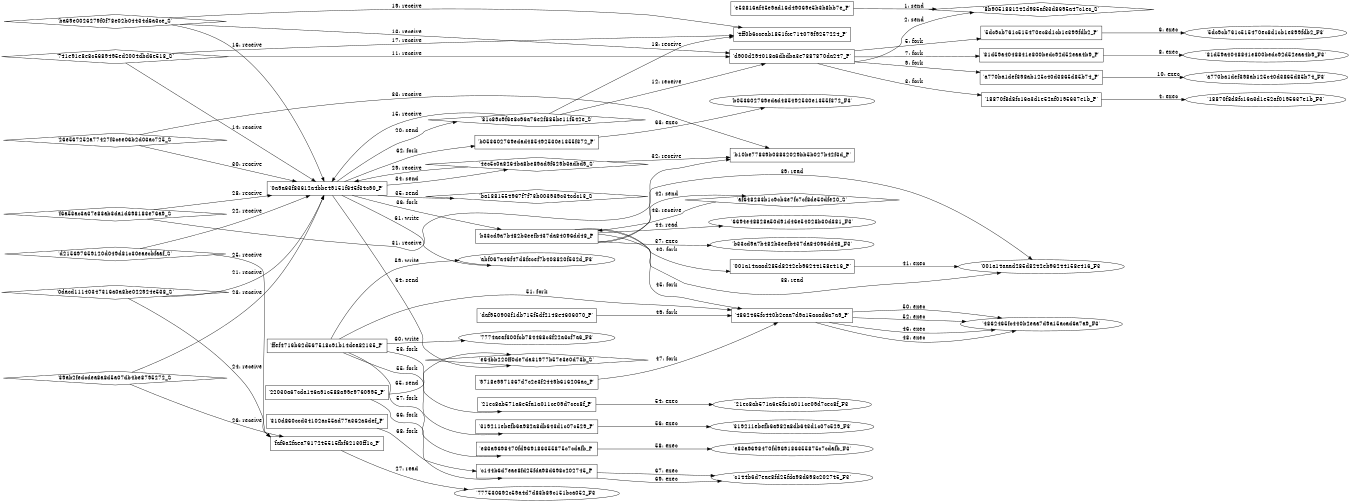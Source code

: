 digraph "D:\Learning\Paper\apt\基于CTI的攻击预警\Dataset\攻击图\ASGfromALLCTI\Back from vacation Analyzing Emotet’s activity in 2020.dot" {
rankdir="LR"
size="9"
fixedsize="false"
splines="true"
nodesep=0.3
ranksep=0
fontsize=10
overlap="scalexy"
engine= "neato"
	"'8b9051881242d985af33d8695a47c1ec_S'" [node_type=Socket shape=diamond]
	"'e58816af45e9ad16d49069e5b3b8bb7e_P'" [node_type=Process shape=box]
	"'e58816af45e9ad16d49069e5b3b8bb7e_P'" -> "'8b9051881242d985af33d8695a47c1ec_S'" [label="1: send"]
	"'8b9051881242d985af33d8695a47c1ec_S'" [node_type=Socket shape=diamond]
	"'d900d294018a6dbdba3e7887870da247_P'" [node_type=Process shape=box]
	"'d900d294018a6dbdba3e7887870da247_P'" -> "'8b9051881242d985af33d8695a47c1ec_S'" [label="2: send"]
	"'d900d294018a6dbdba3e7887870da247_P'" [node_type=Process shape=box]
	"'18870f8d8fc16a3d1e52af0195637e1b_P'" [node_type=Process shape=box]
	"'d900d294018a6dbdba3e7887870da247_P'" -> "'18870f8d8fc16a3d1e52af0195637e1b_P'" [label="3: fork"]
	"'18870f8d8fc16a3d1e52af0195637e1b_P'" [node_type=Process shape=box]
	"'18870f8d8fc16a3d1e52af0195637e1b_F3'" [node_type=File shape=ellipse]
	"'18870f8d8fc16a3d1e52af0195637e1b_P'" -> "'18870f8d8fc16a3d1e52af0195637e1b_F3'" [label="4: exec"]
	"'d900d294018a6dbdba3e7887870da247_P'" [node_type=Process shape=box]
	"'5dc9cb761c515470ec8d1cb1e399fdb2_P'" [node_type=Process shape=box]
	"'d900d294018a6dbdba3e7887870da247_P'" -> "'5dc9cb761c515470ec8d1cb1e399fdb2_P'" [label="5: fork"]
	"'5dc9cb761c515470ec8d1cb1e399fdb2_P'" [node_type=Process shape=box]
	"'5dc9cb761c515470ec8d1cb1e399fdb2_F3'" [node_type=File shape=ellipse]
	"'5dc9cb761c515470ec8d1cb1e399fdb2_P'" -> "'5dc9cb761c515470ec8d1cb1e399fdb2_F3'" [label="6: exec"]
	"'d900d294018a6dbdba3e7887870da247_P'" [node_type=Process shape=box]
	"'81d59a4048841e800bedc92d52eaa4b9_P'" [node_type=Process shape=box]
	"'d900d294018a6dbdba3e7887870da247_P'" -> "'81d59a4048841e800bedc92d52eaa4b9_P'" [label="7: fork"]
	"'81d59a4048841e800bedc92d52eaa4b9_P'" [node_type=Process shape=box]
	"'81d59a4048841e800bedc92d52eaa4b9_F3'" [node_type=File shape=ellipse]
	"'81d59a4048841e800bedc92d52eaa4b9_P'" -> "'81d59a4048841e800bedc92d52eaa4b9_F3'" [label="8: exec"]
	"'d900d294018a6dbdba3e7887870da247_P'" [node_type=Process shape=box]
	"'a770ba1def398ab125c40d3865d85b74_P'" [node_type=Process shape=box]
	"'d900d294018a6dbdba3e7887870da247_P'" -> "'a770ba1def398ab125c40d3865d85b74_P'" [label="9: fork"]
	"'a770ba1def398ab125c40d3865d85b74_P'" [node_type=Process shape=box]
	"'a770ba1def398ab125c40d3865d85b74_F3'" [node_type=File shape=ellipse]
	"'a770ba1def398ab125c40d3865d85b74_P'" -> "'a770ba1def398ab125c40d3865d85b74_F3'" [label="10: exec"]
	"'d900d294018a6dbdba3e7887870da247_P'" [node_type=Process shape=box]
	"'741e91e8e8c5689495ed2004dbd6e518_S'" [node_type=Socket shape=diamond]
	"'741e91e8e8c5689495ed2004dbd6e518_S'" -> "'d900d294018a6dbdba3e7887870da247_P'" [label="11: receive"]
	"'d900d294018a6dbdba3e7887870da247_P'" [node_type=Process shape=box]
	"'81c89c9f6e8c96a76e2f885be11f542e_S'" [node_type=Socket shape=diamond]
	"'81c89c9f6e8c96a76e2f885be11f542e_S'" -> "'d900d294018a6dbdba3e7887870da247_P'" [label="12: receive"]
	"'d900d294018a6dbdba3e7887870da247_P'" [node_type=Process shape=box]
	"'ba69e0026279f0f78e02b04434d6a3ce_S'" [node_type=Socket shape=diamond]
	"'ba69e0026279f0f78e02b04434d6a3ce_S'" -> "'d900d294018a6dbdba3e7887870da247_P'" [label="13: receive"]
	"'0a9a63f83612a4bbe49151f645f34c90_P'" [node_type=Process shape=box]
	"'741e91e8e8c5689495ed2004dbd6e518_S'" [node_type=Socket shape=diamond]
	"'741e91e8e8c5689495ed2004dbd6e518_S'" -> "'0a9a63f83612a4bbe49151f645f34c90_P'" [label="14: receive"]
	"'0a9a63f83612a4bbe49151f645f34c90_P'" [node_type=Process shape=box]
	"'81c89c9f6e8c96a76e2f885be11f542e_S'" [node_type=Socket shape=diamond]
	"'81c89c9f6e8c96a76e2f885be11f542e_S'" -> "'0a9a63f83612a4bbe49151f645f34c90_P'" [label="15: receive"]
	"'0a9a63f83612a4bbe49151f645f34c90_P'" [node_type=Process shape=box]
	"'ba69e0026279f0f78e02b04434d6a3ce_S'" [node_type=Socket shape=diamond]
	"'ba69e0026279f0f78e02b04434d6a3ce_S'" -> "'0a9a63f83612a4bbe49151f645f34c90_P'" [label="16: receive"]
	"'4ff0b6cceab1851fce714079f9257224_P'" [node_type=Process shape=box]
	"'741e91e8e8c5689495ed2004dbd6e518_S'" [node_type=Socket shape=diamond]
	"'741e91e8e8c5689495ed2004dbd6e518_S'" -> "'4ff0b6cceab1851fce714079f9257224_P'" [label="17: receive"]
	"'4ff0b6cceab1851fce714079f9257224_P'" [node_type=Process shape=box]
	"'81c89c9f6e8c96a76e2f885be11f542e_S'" [node_type=Socket shape=diamond]
	"'81c89c9f6e8c96a76e2f885be11f542e_S'" -> "'4ff0b6cceab1851fce714079f9257224_P'" [label="18: receive"]
	"'4ff0b6cceab1851fce714079f9257224_P'" [node_type=Process shape=box]
	"'ba69e0026279f0f78e02b04434d6a3ce_S'" [node_type=Socket shape=diamond]
	"'ba69e0026279f0f78e02b04434d6a3ce_S'" -> "'4ff0b6cceab1851fce714079f9257224_P'" [label="19: receive"]
	"'81c89c9f6e8c96a76e2f885be11f542e_S'" [node_type=Socket shape=diamond]
	"'0a9a63f83612a4bbe49151f645f34c90_P'" [node_type=Process shape=box]
	"'0a9a63f83612a4bbe49151f645f34c90_P'" -> "'81c89c9f6e8c96a76e2f885be11f542e_S'" [label="20: send"]
	"'0a9a63f83612a4bbe49151f645f34c90_P'" [node_type=Process shape=box]
	"'0dacd11140347316a0a8be022924e538_S'" [node_type=Socket shape=diamond]
	"'0dacd11140347316a0a8be022924e538_S'" -> "'0a9a63f83612a4bbe49151f645f34c90_P'" [label="21: receive"]
	"'0a9a63f83612a4bbe49151f645f34c90_P'" [node_type=Process shape=box]
	"'d215697659120d049d81c30eaecbfaaf_S'" [node_type=Socket shape=diamond]
	"'d215697659120d049d81c30eaecbfaaf_S'" -> "'0a9a63f83612a4bbe49151f645f34c90_P'" [label="22: receive"]
	"'0a9a63f83612a4bbe49151f645f34c90_P'" [node_type=Process shape=box]
	"'39ab2fedcdea8a8d5a07db4be8795272_S'" [node_type=Socket shape=diamond]
	"'39ab2fedcdea8a8d5a07db4be8795272_S'" -> "'0a9a63f83612a4bbe49151f645f34c90_P'" [label="23: receive"]
	"'faf6a2faea7617245515fbf62130ff1c_P'" [node_type=Process shape=box]
	"'0dacd11140347316a0a8be022924e538_S'" [node_type=Socket shape=diamond]
	"'0dacd11140347316a0a8be022924e538_S'" -> "'faf6a2faea7617245515fbf62130ff1c_P'" [label="24: receive"]
	"'faf6a2faea7617245515fbf62130ff1c_P'" [node_type=Process shape=box]
	"'d215697659120d049d81c30eaecbfaaf_S'" [node_type=Socket shape=diamond]
	"'d215697659120d049d81c30eaecbfaaf_S'" -> "'faf6a2faea7617245515fbf62130ff1c_P'" [label="25: receive"]
	"'faf6a2faea7617245515fbf62130ff1c_P'" [node_type=Process shape=box]
	"'39ab2fedcdea8a8d5a07db4be8795272_S'" [node_type=Socket shape=diamond]
	"'39ab2fedcdea8a8d5a07db4be8795272_S'" -> "'faf6a2faea7617245515fbf62130ff1c_P'" [label="26: receive"]
	"'777530692c59a4d7d83b89c151bca052_F3'" [node_type=file shape=ellipse]
	"'faf6a2faea7617245515fbf62130ff1c_P'" [node_type=Process shape=box]
	"'faf6a2faea7617245515fbf62130ff1c_P'" -> "'777530692c59a4d7d83b89c151bca052_F3'" [label="27: read"]
	"'0a9a63f83612a4bbe49151f645f34c90_P'" [node_type=Process shape=box]
	"'f6a53ac3a37e83ab3da1d698183e76a9_S'" [node_type=Socket shape=diamond]
	"'f6a53ac3a37e83ab3da1d698183e76a9_S'" -> "'0a9a63f83612a4bbe49151f645f34c90_P'" [label="28: receive"]
	"'0a9a63f83612a4bbe49151f645f34c90_P'" [node_type=Process shape=box]
	"'4ec5c0a8264ba8be89ad9f629b3adbd9_S'" [node_type=Socket shape=diamond]
	"'4ec5c0a8264ba8be89ad9f629b3adbd9_S'" -> "'0a9a63f83612a4bbe49151f645f34c90_P'" [label="29: receive"]
	"'0a9a63f83612a4bbe49151f645f34c90_P'" [node_type=Process shape=box]
	"'26e567252a77427f3cee06b2d03ac725_S'" [node_type=Socket shape=diamond]
	"'26e567252a77427f3cee06b2d03ac725_S'" -> "'0a9a63f83612a4bbe49151f645f34c90_P'" [label="30: receive"]
	"'b10be77839b08832029bb5b027b42f3d_P'" [node_type=Process shape=box]
	"'f6a53ac3a37e83ab3da1d698183e76a9_S'" [node_type=Socket shape=diamond]
	"'f6a53ac3a37e83ab3da1d698183e76a9_S'" -> "'b10be77839b08832029bb5b027b42f3d_P'" [label="31: receive"]
	"'b10be77839b08832029bb5b027b42f3d_P'" [node_type=Process shape=box]
	"'4ec5c0a8264ba8be89ad9f629b3adbd9_S'" [node_type=Socket shape=diamond]
	"'4ec5c0a8264ba8be89ad9f629b3adbd9_S'" -> "'b10be77839b08832029bb5b027b42f3d_P'" [label="32: receive"]
	"'b10be77839b08832029bb5b027b42f3d_P'" [node_type=Process shape=box]
	"'26e567252a77427f3cee06b2d03ac725_S'" [node_type=Socket shape=diamond]
	"'26e567252a77427f3cee06b2d03ac725_S'" -> "'b10be77839b08832029bb5b027b42f3d_P'" [label="33: receive"]
	"'4ec5c0a8264ba8be89ad9f629b3adbd9_S'" [node_type=Socket shape=diamond]
	"'0a9a63f83612a4bbe49151f645f34c90_P'" [node_type=Process shape=box]
	"'0a9a63f83612a4bbe49151f645f34c90_P'" -> "'4ec5c0a8264ba8be89ad9f629b3adbd9_S'" [label="34: send"]
	"'ba1881554967f7f73b003939c34cdc13_S'" [node_type=Socket shape=diamond]
	"'0a9a63f83612a4bbe49151f645f34c90_P'" [node_type=Process shape=box]
	"'0a9a63f83612a4bbe49151f645f34c90_P'" -> "'ba1881554967f7f73b003939c34cdc13_S'" [label="35: send"]
	"'0a9a63f83612a4bbe49151f645f34c90_P'" [node_type=Process shape=box]
	"'b33cd9a7b482b3eefb437da84096dd48_P'" [node_type=Process shape=box]
	"'0a9a63f83612a4bbe49151f645f34c90_P'" -> "'b33cd9a7b482b3eefb437da84096dd48_P'" [label="36: fork"]
	"'b33cd9a7b482b3eefb437da84096dd48_P'" [node_type=Process shape=box]
	"'b33cd9a7b482b3eefb437da84096dd48_F3'" [node_type=File shape=ellipse]
	"'b33cd9a7b482b3eefb437da84096dd48_P'" -> "'b33cd9a7b482b3eefb437da84096dd48_F3'" [label="37: exec"]
	"'001a14aaad285d8242eb96244158e416_F3'" [node_type=file shape=ellipse]
	"'b33cd9a7b482b3eefb437da84096dd48_P'" [node_type=Process shape=box]
	"'b33cd9a7b482b3eefb437da84096dd48_P'" -> "'001a14aaad285d8242eb96244158e416_F3'" [label="38: read"]
	"'001a14aaad285d8242eb96244158e416_F3'" [node_type=file shape=ellipse]
	"'b33cd9a7b482b3eefb437da84096dd48_P'" [node_type=Process shape=box]
	"'b33cd9a7b482b3eefb437da84096dd48_P'" -> "'001a14aaad285d8242eb96244158e416_F3'" [label="39: read"]
	"'b33cd9a7b482b3eefb437da84096dd48_P'" [node_type=Process shape=box]
	"'001a14aaad285d8242eb96244158e416_P'" [node_type=Process shape=box]
	"'b33cd9a7b482b3eefb437da84096dd48_P'" -> "'001a14aaad285d8242eb96244158e416_P'" [label="40: fork"]
	"'001a14aaad285d8242eb96244158e416_P'" [node_type=Process shape=box]
	"'001a14aaad285d8242eb96244158e416_F3'" [node_type=File shape=ellipse]
	"'001a14aaad285d8242eb96244158e416_P'" -> "'001a14aaad285d8242eb96244158e416_F3'" [label="41: exec"]
	"'af648283b1c9cb3e7fc7cf8de50dfe20_S'" [node_type=Socket shape=diamond]
	"'b33cd9a7b482b3eefb437da84096dd48_P'" [node_type=Process shape=box]
	"'b33cd9a7b482b3eefb437da84096dd48_P'" -> "'af648283b1c9cb3e7fc7cf8de50dfe20_S'" [label="42: send"]
	"'af648283b1c9cb3e7fc7cf8de50dfe20_S'" -> "'b33cd9a7b482b3eefb437da84096dd48_P'" [label="43: receive"]
	"'6694e48828a50d91d46e54028b30d381_F3'" [node_type=file shape=ellipse]
	"'b33cd9a7b482b3eefb437da84096dd48_P'" [node_type=Process shape=box]
	"'b33cd9a7b482b3eefb437da84096dd48_P'" -> "'6694e48828a50d91d46e54028b30d381_F3'" [label="44: read"]
	"'b33cd9a7b482b3eefb437da84096dd48_P'" [node_type=Process shape=box]
	"'4862465fc440b2eaa7d9a15acad6a7a9_P'" [node_type=Process shape=box]
	"'b33cd9a7b482b3eefb437da84096dd48_P'" -> "'4862465fc440b2eaa7d9a15acad6a7a9_P'" [label="45: fork"]
	"'4862465fc440b2eaa7d9a15acad6a7a9_P'" [node_type=Process shape=box]
	"'4862465fc440b2eaa7d9a15acad6a7a9_F3'" [node_type=File shape=ellipse]
	"'4862465fc440b2eaa7d9a15acad6a7a9_P'" -> "'4862465fc440b2eaa7d9a15acad6a7a9_F3'" [label="46: exec"]
	"'9718e9971367d7c2e3f2449b616206ac_P'" [node_type=Process shape=box]
	"'4862465fc440b2eaa7d9a15acad6a7a9_P'" [node_type=Process shape=box]
	"'9718e9971367d7c2e3f2449b616206ac_P'" -> "'4862465fc440b2eaa7d9a15acad6a7a9_P'" [label="47: fork"]
	"'4862465fc440b2eaa7d9a15acad6a7a9_P'" [node_type=Process shape=box]
	"'4862465fc440b2eaa7d9a15acad6a7a9_F3'" [node_type=File shape=ellipse]
	"'4862465fc440b2eaa7d9a15acad6a7a9_P'" -> "'4862465fc440b2eaa7d9a15acad6a7a9_F3'" [label="48: exec"]
	"'daf950903f1db715f5df2148e4606070_P'" [node_type=Process shape=box]
	"'4862465fc440b2eaa7d9a15acad6a7a9_P'" [node_type=Process shape=box]
	"'daf950903f1db715f5df2148e4606070_P'" -> "'4862465fc440b2eaa7d9a15acad6a7a9_P'" [label="49: fork"]
	"'4862465fc440b2eaa7d9a15acad6a7a9_P'" [node_type=Process shape=box]
	"'4862465fc440b2eaa7d9a15acad6a7a9_F3'" [node_type=File shape=ellipse]
	"'4862465fc440b2eaa7d9a15acad6a7a9_P'" -> "'4862465fc440b2eaa7d9a15acad6a7a9_F3'" [label="50: exec"]
	"'ffef4716b62d567518c91b14dea82135_P'" [node_type=Process shape=box]
	"'4862465fc440b2eaa7d9a15acad6a7a9_P'" [node_type=Process shape=box]
	"'ffef4716b62d567518c91b14dea82135_P'" -> "'4862465fc440b2eaa7d9a15acad6a7a9_P'" [label="51: fork"]
	"'4862465fc440b2eaa7d9a15acad6a7a9_P'" [node_type=Process shape=box]
	"'4862465fc440b2eaa7d9a15acad6a7a9_F3'" [node_type=File shape=ellipse]
	"'4862465fc440b2eaa7d9a15acad6a7a9_P'" -> "'4862465fc440b2eaa7d9a15acad6a7a9_F3'" [label="52: exec"]
	"'ffef4716b62d567518c91b14dea82135_P'" [node_type=Process shape=box]
	"'21ec8ab571a6e5fa1a011ce09d7cec8f_P'" [node_type=Process shape=box]
	"'ffef4716b62d567518c91b14dea82135_P'" -> "'21ec8ab571a6e5fa1a011ce09d7cec8f_P'" [label="53: fork"]
	"'21ec8ab571a6e5fa1a011ce09d7cec8f_P'" [node_type=Process shape=box]
	"'21ec8ab571a6e5fa1a011ce09d7cec8f_F3'" [node_type=File shape=ellipse]
	"'21ec8ab571a6e5fa1a011ce09d7cec8f_P'" -> "'21ec8ab571a6e5fa1a011ce09d7cec8f_F3'" [label="54: exec"]
	"'ffef4716b62d567518c91b14dea82135_P'" [node_type=Process shape=box]
	"'319211ebefb6a982a8db643d1c07c529_P'" [node_type=Process shape=box]
	"'ffef4716b62d567518c91b14dea82135_P'" -> "'319211ebefb6a982a8db643d1c07c529_P'" [label="55: fork"]
	"'319211ebefb6a982a8db643d1c07c529_P'" [node_type=Process shape=box]
	"'319211ebefb6a982a8db643d1c07c529_F3'" [node_type=File shape=ellipse]
	"'319211ebefb6a982a8db643d1c07c529_P'" -> "'319211ebefb6a982a8db643d1c07c529_F3'" [label="56: exec"]
	"'ffef4716b62d567518c91b14dea82135_P'" [node_type=Process shape=box]
	"'e83a9698470fd969186355875c7cdafb_P'" [node_type=Process shape=box]
	"'ffef4716b62d567518c91b14dea82135_P'" -> "'e83a9698470fd969186355875c7cdafb_P'" [label="57: fork"]
	"'e83a9698470fd969186355875c7cdafb_P'" [node_type=Process shape=box]
	"'e83a9698470fd969186355875c7cdafb_F3'" [node_type=File shape=ellipse]
	"'e83a9698470fd969186355875c7cdafb_P'" -> "'e83a9698470fd969186355875c7cdafb_F3'" [label="58: exec"]
	"'abf067a46f47d8fecef7b408820f532d_F3'" [node_type=file shape=ellipse]
	"'ffef4716b62d567518c91b14dea82135_P'" [node_type=Process shape=box]
	"'ffef4716b62d567518c91b14dea82135_P'" -> "'abf067a46f47d8fecef7b408820f532d_F3'" [label="59: write"]
	"'7774aeaf300fcb784468c3f22a3cf7a6_F3'" [node_type=file shape=ellipse]
	"'ffef4716b62d567518c91b14dea82135_P'" [node_type=Process shape=box]
	"'ffef4716b62d567518c91b14dea82135_P'" -> "'7774aeaf300fcb784468c3f22a3cf7a6_F3'" [label="60: write"]
	"'abf067a46f47d8fecef7b408820f532d_F3'" [node_type=file shape=ellipse]
	"'0a9a63f83612a4bbe49151f645f34c90_P'" [node_type=Process shape=box]
	"'0a9a63f83612a4bbe49151f645f34c90_P'" -> "'abf067a46f47d8fecef7b408820f532d_F3'" [label="61: write"]
	"'0a9a63f83612a4bbe49151f645f34c90_P'" [node_type=Process shape=box]
	"'b053602769edad485492530e1355f372_P'" [node_type=Process shape=box]
	"'0a9a63f83612a4bbe49151f645f34c90_P'" -> "'b053602769edad485492530e1355f372_P'" [label="62: fork"]
	"'b053602769edad485492530e1355f372_P'" [node_type=Process shape=box]
	"'b053602769edad485492530e1355f372_F3'" [node_type=File shape=ellipse]
	"'b053602769edad485492530e1355f372_P'" -> "'b053602769edad485492530e1355f372_F3'" [label="63: exec"]
	"'e64bb220ff0de7da31977b57e3e0d73b_S'" [node_type=Socket shape=diamond]
	"'0a9a63f83612a4bbe49151f645f34c90_P'" [node_type=Process shape=box]
	"'0a9a63f83612a4bbe49151f645f34c90_P'" -> "'e64bb220ff0de7da31977b57e3e0d73b_S'" [label="64: send"]
	"'e64bb220ff0de7da31977b57e3e0d73b_S'" [node_type=Socket shape=diamond]
	"'22030a67cda146a91c588a99e9760995_P'" [node_type=Process shape=box]
	"'22030a67cda146a91c588a99e9760995_P'" -> "'e64bb220ff0de7da31977b57e3e0d73b_S'" [label="65: send"]
	"'22030a67cda146a91c588a99e9760995_P'" [node_type=Process shape=box]
	"'c144b6d7eae8fd25fda98d698c202745_P'" [node_type=Process shape=box]
	"'22030a67cda146a91c588a99e9760995_P'" -> "'c144b6d7eae8fd25fda98d698c202745_P'" [label="66: fork"]
	"'c144b6d7eae8fd25fda98d698c202745_P'" [node_type=Process shape=box]
	"'c144b6d7eae8fd25fda98d698c202745_F3'" [node_type=File shape=ellipse]
	"'c144b6d7eae8fd25fda98d698c202745_P'" -> "'c144b6d7eae8fd25fda98d698c202745_F3'" [label="67: exec"]
	"'310d860ccd34102ac55ad77a362a6def_P'" [node_type=Process shape=box]
	"'c144b6d7eae8fd25fda98d698c202745_P'" [node_type=Process shape=box]
	"'310d860ccd34102ac55ad77a362a6def_P'" -> "'c144b6d7eae8fd25fda98d698c202745_P'" [label="68: fork"]
	"'c144b6d7eae8fd25fda98d698c202745_P'" [node_type=Process shape=box]
	"'c144b6d7eae8fd25fda98d698c202745_F3'" [node_type=File shape=ellipse]
	"'c144b6d7eae8fd25fda98d698c202745_P'" -> "'c144b6d7eae8fd25fda98d698c202745_F3'" [label="69: exec"]
}
